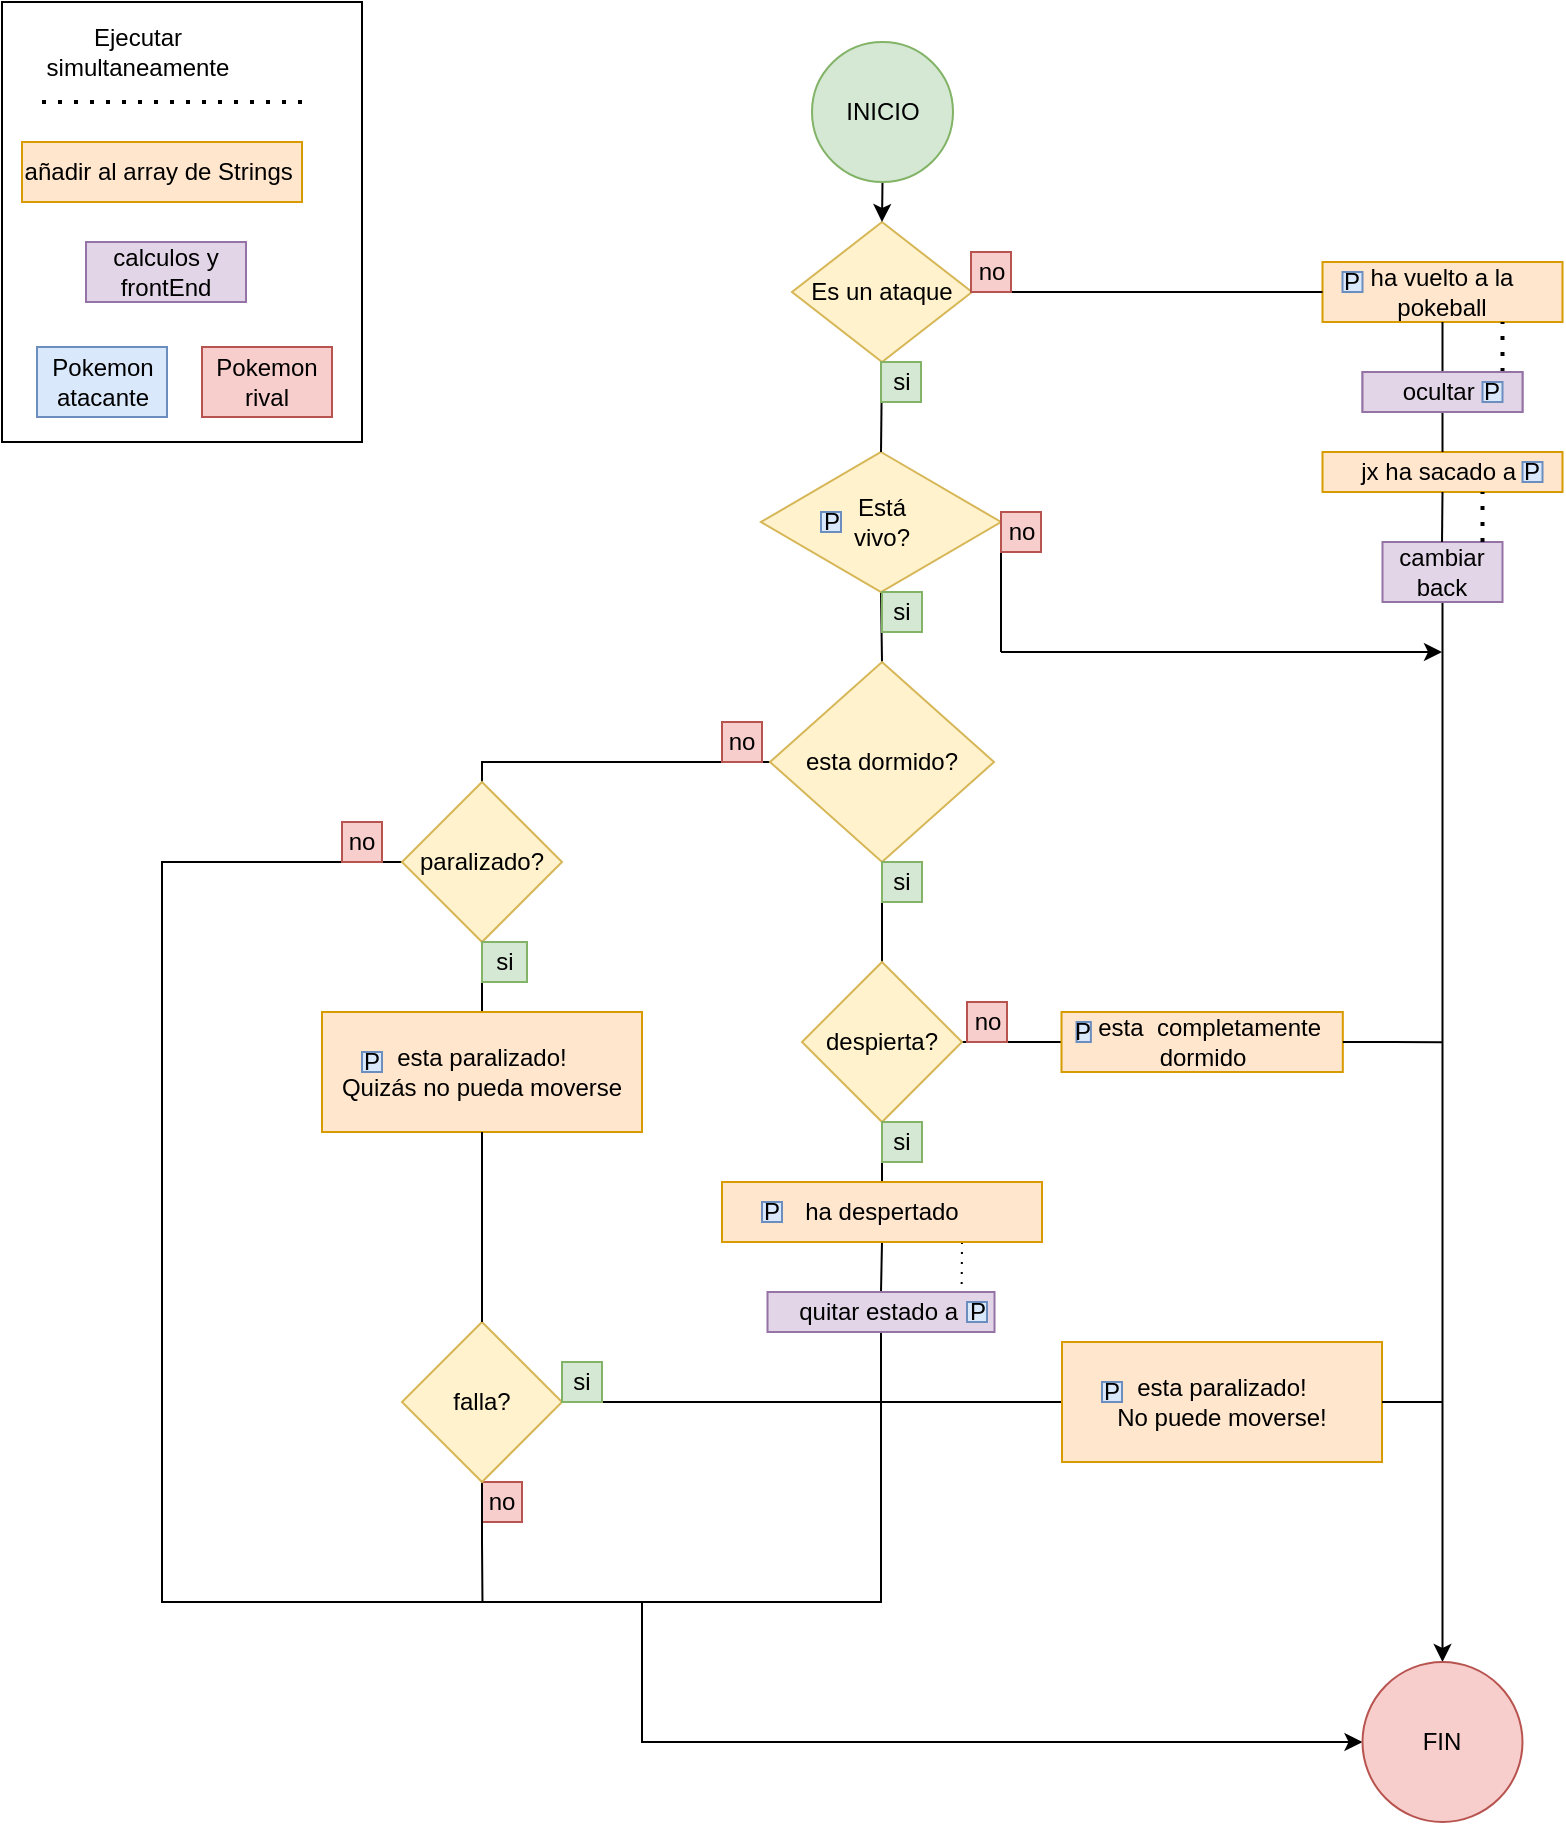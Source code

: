 <mxfile version="20.3.0" type="device"><diagram id="TTxamxQ-wxylOq79l1CP" name="Página-1"><mxGraphModel dx="1093" dy="682" grid="1" gridSize="10" guides="1" tooltips="1" connect="1" arrows="1" fold="1" page="1" pageScale="1" pageWidth="827" pageHeight="1169" math="0" shadow="0"><root><mxCell id="0"/><mxCell id="1" parent="0"/><mxCell id="rNsRmQlLAlnCnzhRbah5-5" style="edgeStyle=orthogonalEdgeStyle;rounded=0;orthogonalLoop=1;jettySize=auto;html=1;exitX=0.5;exitY=1;exitDx=0;exitDy=0;entryX=0.5;entryY=0;entryDx=0;entryDy=0;endArrow=none;endFill=0;" edge="1" parent="1" source="TxK9LLlYr3Nm-h3g5hkF-1" target="TxK9LLlYr3Nm-h3g5hkF-35"><mxGeometry relative="1" as="geometry"/></mxCell><mxCell id="TxK9LLlYr3Nm-h3g5hkF-1" value="" style="rhombus;whiteSpace=wrap;html=1;fillColor=#fff2cc;strokeColor=#d6b656;" parent="1" vertex="1"><mxGeometry x="419.5" y="265" width="120" height="70" as="geometry"/></mxCell><mxCell id="TxK9LLlYr3Nm-h3g5hkF-2" value="P" style="text;html=1;strokeColor=#6c8ebf;fillColor=#dae8fc;align=center;verticalAlign=middle;whiteSpace=wrap;rounded=0;" parent="1" vertex="1"><mxGeometry x="449.5" y="295" width="10" height="10" as="geometry"/></mxCell><mxCell id="TxK9LLlYr3Nm-h3g5hkF-3" value="Está vivo?" style="text;html=1;strokeColor=none;fillColor=none;align=center;verticalAlign=middle;whiteSpace=wrap;rounded=0;" parent="1" vertex="1"><mxGeometry x="459.5" y="290" width="40" height="20" as="geometry"/></mxCell><mxCell id="TxK9LLlYr3Nm-h3g5hkF-11" value="si" style="text;html=1;strokeColor=#82b366;fillColor=#d5e8d4;align=center;verticalAlign=middle;whiteSpace=wrap;rounded=0;" parent="1" vertex="1"><mxGeometry x="480" y="335" width="20" height="20" as="geometry"/></mxCell><mxCell id="TxK9LLlYr3Nm-h3g5hkF-12" value="Es un ataque" style="rhombus;whiteSpace=wrap;html=1;fillColor=#fff2cc;strokeColor=#d6b656;" parent="1" vertex="1"><mxGeometry x="435" y="150" width="90" height="70" as="geometry"/></mxCell><mxCell id="TxK9LLlYr3Nm-h3g5hkF-13" value="" style="endArrow=none;html=1;exitX=0.5;exitY=0;exitDx=0;exitDy=0;entryX=0.5;entryY=1;entryDx=0;entryDy=0;" parent="1" source="TxK9LLlYr3Nm-h3g5hkF-1" target="TxK9LLlYr3Nm-h3g5hkF-12" edge="1"><mxGeometry width="50" height="50" relative="1" as="geometry"><mxPoint x="479.5" y="255" as="sourcePoint"/><mxPoint x="499.5" y="235" as="targetPoint"/></mxGeometry></mxCell><mxCell id="TxK9LLlYr3Nm-h3g5hkF-15" value="ha vuelto a la pokeball" style="text;html=1;strokeColor=#d79b00;fillColor=#ffe6cc;align=center;verticalAlign=middle;whiteSpace=wrap;rounded=0;" parent="1" vertex="1"><mxGeometry x="700.25" y="170" width="120" height="30" as="geometry"/></mxCell><mxCell id="TxK9LLlYr3Nm-h3g5hkF-16" value="P" style="text;html=1;strokeColor=#6c8ebf;fillColor=#dae8fc;align=center;verticalAlign=middle;whiteSpace=wrap;rounded=0;" parent="1" vertex="1"><mxGeometry x="710.25" y="175" width="10" height="10" as="geometry"/></mxCell><mxCell id="TxK9LLlYr3Nm-h3g5hkF-17" value="si" style="text;html=1;strokeColor=#82b366;fillColor=#d5e8d4;align=center;verticalAlign=middle;whiteSpace=wrap;rounded=0;" parent="1" vertex="1"><mxGeometry x="479.5" y="220" width="20" height="20" as="geometry"/></mxCell><mxCell id="TxK9LLlYr3Nm-h3g5hkF-18" value="" style="endArrow=none;html=1;entryX=0;entryY=0.5;entryDx=0;entryDy=0;exitX=1;exitY=0.5;exitDx=0;exitDy=0;" parent="1" source="TxK9LLlYr3Nm-h3g5hkF-12" target="TxK9LLlYr3Nm-h3g5hkF-15" edge="1"><mxGeometry width="50" height="50" relative="1" as="geometry"><mxPoint x="509.5" y="295" as="sourcePoint"/><mxPoint x="559.5" y="245" as="targetPoint"/></mxGeometry></mxCell><mxCell id="TxK9LLlYr3Nm-h3g5hkF-19" value="no" style="text;html=1;strokeColor=#b85450;fillColor=#f8cecc;align=center;verticalAlign=middle;whiteSpace=wrap;rounded=0;" parent="1" vertex="1"><mxGeometry x="524.5" y="165" width="20" height="20" as="geometry"/></mxCell><mxCell id="rNsRmQlLAlnCnzhRbah5-66" style="edgeStyle=orthogonalEdgeStyle;rounded=0;orthogonalLoop=1;jettySize=auto;html=1;exitX=0.5;exitY=1;exitDx=0;exitDy=0;endArrow=classic;endFill=1;" edge="1" parent="1" source="TxK9LLlYr3Nm-h3g5hkF-20" target="rNsRmQlLAlnCnzhRbah5-65"><mxGeometry relative="1" as="geometry"/></mxCell><mxCell id="TxK9LLlYr3Nm-h3g5hkF-20" value="cambiar back" style="text;html=1;strokeColor=#9673a6;fillColor=#e1d5e7;align=center;verticalAlign=middle;whiteSpace=wrap;rounded=0;" parent="1" vertex="1"><mxGeometry x="730.25" y="310" width="60" height="30" as="geometry"/></mxCell><mxCell id="TxK9LLlYr3Nm-h3g5hkF-21" value="" style="endArrow=none;html=1;" parent="1" target="TxK9LLlYr3Nm-h3g5hkF-15" edge="1"><mxGeometry width="50" height="50" relative="1" as="geometry"><mxPoint x="760.25" y="225" as="sourcePoint"/><mxPoint x="700.25" y="235" as="targetPoint"/></mxGeometry></mxCell><mxCell id="TxK9LLlYr3Nm-h3g5hkF-24" value="" style="group;fillColor=#e1d5e7;strokeColor=#9673a6;container=0;" parent="1" vertex="1" connectable="0"><mxGeometry x="720.25" y="225" width="80" height="20" as="geometry"/></mxCell><mxCell id="TxK9LLlYr3Nm-h3g5hkF-28" value="" style="group" parent="1" vertex="1" connectable="0"><mxGeometry x="700.25" y="265" width="120" height="20" as="geometry"/></mxCell><mxCell id="TxK9LLlYr3Nm-h3g5hkF-26" value="jx ha sacado a&amp;nbsp;" style="text;html=1;strokeColor=#d79b00;fillColor=#ffe6cc;align=center;verticalAlign=middle;whiteSpace=wrap;rounded=0;" parent="TxK9LLlYr3Nm-h3g5hkF-28" vertex="1"><mxGeometry width="120" height="20" as="geometry"/></mxCell><mxCell id="TxK9LLlYr3Nm-h3g5hkF-27" value="P" style="text;html=1;strokeColor=#6c8ebf;fillColor=#dae8fc;align=center;verticalAlign=middle;whiteSpace=wrap;rounded=0;" parent="TxK9LLlYr3Nm-h3g5hkF-28" vertex="1"><mxGeometry x="100" y="5" width="10" height="10" as="geometry"/></mxCell><mxCell id="TxK9LLlYr3Nm-h3g5hkF-29" value="" style="endArrow=none;html=1;entryX=0.5;entryY=1;entryDx=0;entryDy=0;exitX=0.5;exitY=0;exitDx=0;exitDy=0;" parent="1" source="TxK9LLlYr3Nm-h3g5hkF-26" target="TxK9LLlYr3Nm-h3g5hkF-22" edge="1"><mxGeometry width="50" height="50" relative="1" as="geometry"><mxPoint x="770.25" y="235.0" as="sourcePoint"/><mxPoint x="770.25" y="210" as="targetPoint"/></mxGeometry></mxCell><mxCell id="TxK9LLlYr3Nm-h3g5hkF-30" value="" style="endArrow=none;html=1;entryX=0.5;entryY=1;entryDx=0;entryDy=0;exitX=0.5;exitY=0;exitDx=0;exitDy=0;" parent="1" target="TxK9LLlYr3Nm-h3g5hkF-26" edge="1"><mxGeometry width="50" height="50" relative="1" as="geometry"><mxPoint x="760.01" y="310" as="sourcePoint"/><mxPoint x="760.01" y="290" as="targetPoint"/></mxGeometry></mxCell><mxCell id="TxK9LLlYr3Nm-h3g5hkF-31" value="" style="endArrow=none;html=1;entryX=1;entryY=0.5;entryDx=0;entryDy=0;" parent="1" target="TxK9LLlYr3Nm-h3g5hkF-1" edge="1"><mxGeometry width="50" height="50" relative="1" as="geometry"><mxPoint x="539.5" y="365" as="sourcePoint"/><mxPoint x="359.5" y="395" as="targetPoint"/></mxGeometry></mxCell><mxCell id="TxK9LLlYr3Nm-h3g5hkF-33" value="" style="endArrow=classic;html=1;endFill=1;" parent="1" edge="1"><mxGeometry width="50" height="50" relative="1" as="geometry"><mxPoint x="539.5" y="365" as="sourcePoint"/><mxPoint x="760" y="365" as="targetPoint"/></mxGeometry></mxCell><mxCell id="TxK9LLlYr3Nm-h3g5hkF-34" value="no" style="text;html=1;strokeColor=#b85450;fillColor=#f8cecc;align=center;verticalAlign=middle;whiteSpace=wrap;rounded=0;" parent="1" vertex="1"><mxGeometry x="539.5" y="295" width="20" height="20" as="geometry"/></mxCell><mxCell id="rNsRmQlLAlnCnzhRbah5-25" value="" style="edgeStyle=orthogonalEdgeStyle;rounded=0;orthogonalLoop=1;jettySize=auto;html=1;endArrow=none;endFill=0;" edge="1" parent="1" source="TxK9LLlYr3Nm-h3g5hkF-35" target="rNsRmQlLAlnCnzhRbah5-6"><mxGeometry relative="1" as="geometry"/></mxCell><mxCell id="rNsRmQlLAlnCnzhRbah5-35" style="edgeStyle=orthogonalEdgeStyle;rounded=0;orthogonalLoop=1;jettySize=auto;html=1;exitX=0;exitY=0.5;exitDx=0;exitDy=0;endArrow=none;endFill=0;entryX=0.5;entryY=0;entryDx=0;entryDy=0;" edge="1" parent="1" source="TxK9LLlYr3Nm-h3g5hkF-35" target="rNsRmQlLAlnCnzhRbah5-27"><mxGeometry relative="1" as="geometry"><mxPoint x="270" y="420.143" as="targetPoint"/><Array as="points"><mxPoint x="280" y="420"/></Array></mxGeometry></mxCell><mxCell id="TxK9LLlYr3Nm-h3g5hkF-35" value="esta dormido?" style="rhombus;whiteSpace=wrap;html=1;fillColor=#fff2cc;strokeColor=#d6b656;" parent="1" vertex="1"><mxGeometry x="424" y="370" width="112" height="100" as="geometry"/></mxCell><mxCell id="TxK9LLlYr3Nm-h3g5hkF-40" value="si" style="text;html=1;strokeColor=#82b366;fillColor=#d5e8d4;align=center;verticalAlign=middle;whiteSpace=wrap;rounded=0;" parent="1" vertex="1"><mxGeometry x="480" y="470" width="20" height="20" as="geometry"/></mxCell><mxCell id="TxK9LLlYr3Nm-h3g5hkF-43" value="no" style="text;html=1;strokeColor=#b85450;fillColor=#f8cecc;align=center;verticalAlign=middle;whiteSpace=wrap;rounded=0;" parent="1" vertex="1"><mxGeometry x="280" y="780" width="20" height="20" as="geometry"/></mxCell><mxCell id="TxK9LLlYr3Nm-h3g5hkF-101" value="" style="endArrow=none;dashed=1;html=1;dashPattern=1 3;strokeWidth=2;entryX=0.75;entryY=1;entryDx=0;entryDy=0;exitX=0.875;exitY=0;exitDx=0;exitDy=0;exitPerimeter=0;" parent="1" source="TxK9LLlYr3Nm-h3g5hkF-22" target="TxK9LLlYr3Nm-h3g5hkF-15" edge="1"><mxGeometry width="50" height="50" relative="1" as="geometry"><mxPoint x="840.25" y="250" as="sourcePoint"/><mxPoint x="840.25" y="200" as="targetPoint"/></mxGeometry></mxCell><mxCell id="TxK9LLlYr3Nm-h3g5hkF-102" value="" style="endArrow=none;dashed=1;html=1;dashPattern=1 3;strokeWidth=2;entryX=0.75;entryY=1;entryDx=0;entryDy=0;exitX=0.875;exitY=0;exitDx=0;exitDy=0;exitPerimeter=0;" parent="1" edge="1"><mxGeometry width="50" height="50" relative="1" as="geometry"><mxPoint x="780.25" y="310" as="sourcePoint"/><mxPoint x="780.25" y="285" as="targetPoint"/></mxGeometry></mxCell><mxCell id="TxK9LLlYr3Nm-h3g5hkF-133" value="" style="rounded=0;whiteSpace=wrap;html=1;" parent="1" vertex="1"><mxGeometry x="40" y="40" width="180" height="220" as="geometry"/></mxCell><mxCell id="rNsRmQlLAlnCnzhRbah5-1" style="edgeStyle=orthogonalEdgeStyle;rounded=0;orthogonalLoop=1;jettySize=auto;html=1;exitX=0.5;exitY=1;exitDx=0;exitDy=0;entryX=0.5;entryY=0;entryDx=0;entryDy=0;" edge="1" parent="1" source="TxK9LLlYr3Nm-h3g5hkF-134" target="TxK9LLlYr3Nm-h3g5hkF-12"><mxGeometry relative="1" as="geometry"/></mxCell><mxCell id="TxK9LLlYr3Nm-h3g5hkF-134" value="INICIO" style="ellipse;whiteSpace=wrap;html=1;fillColor=#d5e8d4;strokeColor=#82b366;" parent="1" vertex="1"><mxGeometry x="445" y="60" width="70.5" height="70" as="geometry"/></mxCell><mxCell id="TxK9LLlYr3Nm-h3g5hkF-169" value="" style="endArrow=none;dashed=1;html=1;dashPattern=1 3;strokeWidth=2;" parent="1" edge="1"><mxGeometry width="50" height="50" relative="1" as="geometry"><mxPoint x="60" y="90" as="sourcePoint"/><mxPoint x="190" y="90" as="targetPoint"/></mxGeometry></mxCell><mxCell id="TxK9LLlYr3Nm-h3g5hkF-171" value="Ejecutar simultaneamente" style="text;html=1;strokeColor=none;fillColor=none;align=center;verticalAlign=middle;whiteSpace=wrap;rounded=0;" parent="1" vertex="1"><mxGeometry x="47.5" y="50" width="120" height="30" as="geometry"/></mxCell><mxCell id="TxK9LLlYr3Nm-h3g5hkF-172" value="añadir al array de Strings&amp;nbsp;" style="text;html=1;strokeColor=#d79b00;fillColor=#ffe6cc;align=center;verticalAlign=middle;whiteSpace=wrap;rounded=0;" parent="1" vertex="1"><mxGeometry x="50" y="110" width="140" height="30" as="geometry"/></mxCell><mxCell id="TxK9LLlYr3Nm-h3g5hkF-174" value="calculos y frontEnd" style="text;html=1;strokeColor=#9673a6;fillColor=#e1d5e7;align=center;verticalAlign=middle;whiteSpace=wrap;rounded=0;" parent="1" vertex="1"><mxGeometry x="82" y="160" width="80" height="30" as="geometry"/></mxCell><mxCell id="TxK9LLlYr3Nm-h3g5hkF-176" value="Pokemon atacante" style="text;html=1;strokeColor=#6c8ebf;fillColor=#dae8fc;align=center;verticalAlign=middle;whiteSpace=wrap;rounded=0;" parent="1" vertex="1"><mxGeometry x="57.5" y="212.5" width="65" height="35" as="geometry"/></mxCell><mxCell id="TxK9LLlYr3Nm-h3g5hkF-177" value="Pokemon rival" style="text;html=1;strokeColor=#b85450;fillColor=#f8cecc;align=center;verticalAlign=middle;whiteSpace=wrap;rounded=0;" parent="1" vertex="1"><mxGeometry x="140" y="212.5" width="65" height="35" as="geometry"/></mxCell><mxCell id="rNsRmQlLAlnCnzhRbah5-18" style="edgeStyle=orthogonalEdgeStyle;rounded=0;orthogonalLoop=1;jettySize=auto;html=1;exitX=1;exitY=0.5;exitDx=0;exitDy=0;entryX=0;entryY=0.5;entryDx=0;entryDy=0;endArrow=none;endFill=0;" edge="1" parent="1" source="rNsRmQlLAlnCnzhRbah5-6" target="rNsRmQlLAlnCnzhRbah5-11"><mxGeometry relative="1" as="geometry"/></mxCell><mxCell id="rNsRmQlLAlnCnzhRbah5-24" style="edgeStyle=orthogonalEdgeStyle;rounded=0;orthogonalLoop=1;jettySize=auto;html=1;exitX=0.5;exitY=1;exitDx=0;exitDy=0;entryX=0.5;entryY=0;entryDx=0;entryDy=0;endArrow=none;endFill=0;" edge="1" parent="1" source="rNsRmQlLAlnCnzhRbah5-6" target="rNsRmQlLAlnCnzhRbah5-22"><mxGeometry relative="1" as="geometry"/></mxCell><mxCell id="rNsRmQlLAlnCnzhRbah5-6" value="despierta?" style="rhombus;whiteSpace=wrap;html=1;fillColor=#fff2cc;strokeColor=#d6b656;" vertex="1" parent="1"><mxGeometry x="440" y="520" width="80" height="80" as="geometry"/></mxCell><mxCell id="rNsRmQlLAlnCnzhRbah5-9" value="no" style="text;html=1;strokeColor=#b85450;fillColor=#f8cecc;align=center;verticalAlign=middle;whiteSpace=wrap;rounded=0;" vertex="1" parent="1"><mxGeometry x="522.5" y="540" width="20" height="20" as="geometry"/></mxCell><mxCell id="rNsRmQlLAlnCnzhRbah5-10" value="" style="group" vertex="1" connectable="0" parent="1"><mxGeometry x="569.75" y="545" width="150.5" height="30" as="geometry"/></mxCell><mxCell id="rNsRmQlLAlnCnzhRbah5-11" value="&amp;nbsp; esta&amp;nbsp; completamente &lt;br&gt;dormido" style="text;html=1;strokeColor=#d79b00;fillColor=#ffe6cc;align=center;verticalAlign=middle;whiteSpace=wrap;rounded=0;" vertex="1" parent="rNsRmQlLAlnCnzhRbah5-10"><mxGeometry width="140.654" height="30" as="geometry"/></mxCell><mxCell id="rNsRmQlLAlnCnzhRbah5-12" value="P" style="text;html=1;strokeColor=#6c8ebf;fillColor=#dae8fc;align=center;verticalAlign=middle;whiteSpace=wrap;rounded=0;" vertex="1" parent="rNsRmQlLAlnCnzhRbah5-10"><mxGeometry x="7.525" y="5" width="7.167" height="10" as="geometry"/></mxCell><mxCell id="rNsRmQlLAlnCnzhRbah5-19" style="edgeStyle=orthogonalEdgeStyle;rounded=0;orthogonalLoop=1;jettySize=auto;html=1;exitX=1;exitY=0.5;exitDx=0;exitDy=0;endArrow=none;endFill=0;" edge="1" parent="1" source="rNsRmQlLAlnCnzhRbah5-11"><mxGeometry relative="1" as="geometry"><mxPoint x="760" y="560.143" as="targetPoint"/></mxGeometry></mxCell><mxCell id="rNsRmQlLAlnCnzhRbah5-20" value="si" style="text;html=1;strokeColor=#82b366;fillColor=#d5e8d4;align=center;verticalAlign=middle;whiteSpace=wrap;rounded=0;" vertex="1" parent="1"><mxGeometry x="480" y="600" width="20" height="20" as="geometry"/></mxCell><mxCell id="rNsRmQlLAlnCnzhRbah5-34" style="edgeStyle=orthogonalEdgeStyle;rounded=0;orthogonalLoop=1;jettySize=auto;html=1;exitX=0.5;exitY=1;exitDx=0;exitDy=0;endArrow=none;endFill=0;" edge="1" parent="1" source="rNsRmQlLAlnCnzhRbah5-27" target="rNsRmQlLAlnCnzhRbah5-32"><mxGeometry relative="1" as="geometry"><Array as="points"><mxPoint x="280" y="510"/></Array></mxGeometry></mxCell><mxCell id="rNsRmQlLAlnCnzhRbah5-57" style="edgeStyle=orthogonalEdgeStyle;rounded=0;orthogonalLoop=1;jettySize=auto;html=1;exitX=0;exitY=0.5;exitDx=0;exitDy=0;endArrow=none;endFill=0;" edge="1" parent="1" source="rNsRmQlLAlnCnzhRbah5-27"><mxGeometry relative="1" as="geometry"><mxPoint x="480" y="840" as="targetPoint"/><Array as="points"><mxPoint x="120" y="470"/><mxPoint x="120" y="840"/></Array></mxGeometry></mxCell><mxCell id="rNsRmQlLAlnCnzhRbah5-27" value="paralizado?" style="rhombus;whiteSpace=wrap;html=1;fillColor=#fff2cc;strokeColor=#d6b656;" vertex="1" parent="1"><mxGeometry x="240" y="430" width="80" height="80" as="geometry"/></mxCell><mxCell id="rNsRmQlLAlnCnzhRbah5-28" value="no" style="text;html=1;strokeColor=#b85450;fillColor=#f8cecc;align=center;verticalAlign=middle;whiteSpace=wrap;rounded=0;" vertex="1" parent="1"><mxGeometry x="400" y="400" width="20" height="20" as="geometry"/></mxCell><mxCell id="rNsRmQlLAlnCnzhRbah5-47" style="edgeStyle=orthogonalEdgeStyle;rounded=0;orthogonalLoop=1;jettySize=auto;html=1;exitX=1;exitY=0.5;exitDx=0;exitDy=0;entryX=0;entryY=0.5;entryDx=0;entryDy=0;endArrow=none;endFill=0;" edge="1" parent="1" source="rNsRmQlLAlnCnzhRbah5-29" target="rNsRmQlLAlnCnzhRbah5-45"><mxGeometry relative="1" as="geometry"/></mxCell><mxCell id="rNsRmQlLAlnCnzhRbah5-60" style="edgeStyle=orthogonalEdgeStyle;rounded=0;orthogonalLoop=1;jettySize=auto;html=1;exitX=0.5;exitY=1;exitDx=0;exitDy=0;endArrow=none;endFill=0;" edge="1" parent="1" source="rNsRmQlLAlnCnzhRbah5-29"><mxGeometry relative="1" as="geometry"><mxPoint x="280.233" y="840" as="targetPoint"/></mxGeometry></mxCell><mxCell id="rNsRmQlLAlnCnzhRbah5-29" value="falla?" style="rhombus;whiteSpace=wrap;html=1;fillColor=#fff2cc;strokeColor=#d6b656;" vertex="1" parent="1"><mxGeometry x="240" y="700" width="80" height="80" as="geometry"/></mxCell><mxCell id="rNsRmQlLAlnCnzhRbah5-31" value="" style="group" vertex="1" connectable="0" parent="1"><mxGeometry x="200" y="545" width="160" height="60" as="geometry"/></mxCell><mxCell id="rNsRmQlLAlnCnzhRbah5-32" value="esta paralizado!&lt;br&gt;Quizás no pueda moverse" style="text;html=1;strokeColor=#d79b00;fillColor=#ffe6cc;align=center;verticalAlign=middle;whiteSpace=wrap;rounded=0;" vertex="1" parent="rNsRmQlLAlnCnzhRbah5-31"><mxGeometry width="160" height="60" as="geometry"/></mxCell><mxCell id="rNsRmQlLAlnCnzhRbah5-33" value="P" style="text;html=1;strokeColor=#6c8ebf;fillColor=#dae8fc;align=center;verticalAlign=middle;whiteSpace=wrap;rounded=0;" vertex="1" parent="rNsRmQlLAlnCnzhRbah5-31"><mxGeometry x="20" y="20" width="10" height="10" as="geometry"/></mxCell><mxCell id="rNsRmQlLAlnCnzhRbah5-39" value="si" style="text;html=1;strokeColor=#82b366;fillColor=#d5e8d4;align=center;verticalAlign=middle;whiteSpace=wrap;rounded=0;" vertex="1" parent="1"><mxGeometry x="280" y="510" width="22.5" height="20" as="geometry"/></mxCell><mxCell id="rNsRmQlLAlnCnzhRbah5-40" value="" style="edgeStyle=orthogonalEdgeStyle;rounded=0;orthogonalLoop=1;jettySize=auto;html=1;endArrow=none;endFill=0;" edge="1" parent="1" source="rNsRmQlLAlnCnzhRbah5-32" target="rNsRmQlLAlnCnzhRbah5-29"><mxGeometry relative="1" as="geometry"/></mxCell><mxCell id="rNsRmQlLAlnCnzhRbah5-44" value="" style="group" vertex="1" connectable="0" parent="1"><mxGeometry x="570" y="710" width="160" height="60" as="geometry"/></mxCell><mxCell id="rNsRmQlLAlnCnzhRbah5-45" value="esta paralizado!&lt;br&gt;No puede moverse!" style="text;html=1;strokeColor=#d79b00;fillColor=#ffe6cc;align=center;verticalAlign=middle;whiteSpace=wrap;rounded=0;" vertex="1" parent="rNsRmQlLAlnCnzhRbah5-44"><mxGeometry width="160" height="60" as="geometry"/></mxCell><mxCell id="rNsRmQlLAlnCnzhRbah5-46" value="P" style="text;html=1;strokeColor=#6c8ebf;fillColor=#dae8fc;align=center;verticalAlign=middle;whiteSpace=wrap;rounded=0;" vertex="1" parent="rNsRmQlLAlnCnzhRbah5-44"><mxGeometry x="20" y="20" width="10" height="10" as="geometry"/></mxCell><mxCell id="rNsRmQlLAlnCnzhRbah5-54" style="edgeStyle=orthogonalEdgeStyle;rounded=0;orthogonalLoop=1;jettySize=auto;html=1;exitX=0.5;exitY=1;exitDx=0;exitDy=0;entryX=0.5;entryY=0;entryDx=0;entryDy=0;endArrow=none;endFill=0;" edge="1" parent="1" source="rNsRmQlLAlnCnzhRbah5-22" target="rNsRmQlLAlnCnzhRbah5-52"><mxGeometry relative="1" as="geometry"/></mxCell><mxCell id="rNsRmQlLAlnCnzhRbah5-63" style="edgeStyle=orthogonalEdgeStyle;rounded=0;orthogonalLoop=1;jettySize=auto;html=1;exitX=0.75;exitY=1;exitDx=0;exitDy=0;endArrow=none;endFill=0;dashed=1;entryX=0.855;entryY=0.049;entryDx=0;entryDy=0;entryPerimeter=0;dashPattern=1 4;" edge="1" parent="1" source="rNsRmQlLAlnCnzhRbah5-22" target="rNsRmQlLAlnCnzhRbah5-52"><mxGeometry relative="1" as="geometry"><mxPoint x="520.235" y="680" as="targetPoint"/></mxGeometry></mxCell><mxCell id="rNsRmQlLAlnCnzhRbah5-22" value="ha despertado" style="text;html=1;strokeColor=#d79b00;fillColor=#ffe6cc;align=center;verticalAlign=middle;whiteSpace=wrap;rounded=0;" vertex="1" parent="1"><mxGeometry x="400" y="630" width="160" height="30" as="geometry"/></mxCell><mxCell id="rNsRmQlLAlnCnzhRbah5-23" value="P" style="text;html=1;strokeColor=#6c8ebf;fillColor=#dae8fc;align=center;verticalAlign=middle;whiteSpace=wrap;rounded=0;" vertex="1" parent="1"><mxGeometry x="420" y="640" width="10" height="10" as="geometry"/></mxCell><mxCell id="rNsRmQlLAlnCnzhRbah5-51" style="edgeStyle=orthogonalEdgeStyle;rounded=0;orthogonalLoop=1;jettySize=auto;html=1;exitX=1;exitY=0.5;exitDx=0;exitDy=0;endArrow=none;endFill=0;" edge="1" parent="1" source="rNsRmQlLAlnCnzhRbah5-45"><mxGeometry relative="1" as="geometry"><mxPoint x="760" y="740.143" as="targetPoint"/></mxGeometry></mxCell><mxCell id="rNsRmQlLAlnCnzhRbah5-56" style="edgeStyle=orthogonalEdgeStyle;rounded=0;orthogonalLoop=1;jettySize=auto;html=1;exitX=0.5;exitY=1;exitDx=0;exitDy=0;endArrow=classic;endFill=1;" edge="1" parent="1" source="rNsRmQlLAlnCnzhRbah5-52" target="rNsRmQlLAlnCnzhRbah5-65"><mxGeometry relative="1" as="geometry"><mxPoint x="700" y="920" as="targetPoint"/><Array as="points"><mxPoint x="480" y="840"/><mxPoint x="360" y="840"/><mxPoint x="360" y="910"/></Array></mxGeometry></mxCell><mxCell id="rNsRmQlLAlnCnzhRbah5-52" value="quitar estado a&amp;nbsp;" style="text;html=1;strokeColor=#9673a6;fillColor=#e1d5e7;align=center;verticalAlign=middle;whiteSpace=wrap;rounded=0;" vertex="1" parent="1"><mxGeometry x="422.75" y="685" width="113.5" height="20" as="geometry"/></mxCell><mxCell id="rNsRmQlLAlnCnzhRbah5-53" value="P" style="text;html=1;strokeColor=#6c8ebf;fillColor=#dae8fc;align=center;verticalAlign=middle;whiteSpace=wrap;rounded=0;" vertex="1" parent="1"><mxGeometry x="522.5" y="690" width="10" height="10" as="geometry"/></mxCell><mxCell id="rNsRmQlLAlnCnzhRbah5-55" value="si" style="text;html=1;strokeColor=#82b366;fillColor=#d5e8d4;align=center;verticalAlign=middle;whiteSpace=wrap;rounded=0;" vertex="1" parent="1"><mxGeometry x="320" y="720" width="20" height="20" as="geometry"/></mxCell><mxCell id="rNsRmQlLAlnCnzhRbah5-58" value="no" style="text;html=1;strokeColor=#b85450;fillColor=#f8cecc;align=center;verticalAlign=middle;whiteSpace=wrap;rounded=0;" vertex="1" parent="1"><mxGeometry x="210" y="450" width="20" height="20" as="geometry"/></mxCell><mxCell id="rNsRmQlLAlnCnzhRbah5-65" value="FIN" style="ellipse;whiteSpace=wrap;html=1;fillColor=#f8cecc;strokeColor=#b85450;" vertex="1" parent="1"><mxGeometry x="720.25" y="870" width="80" height="80" as="geometry"/></mxCell><mxCell id="TxK9LLlYr3Nm-h3g5hkF-22" value="ocultar&amp;nbsp;" style="text;html=1;strokeColor=#9673a6;fillColor=#e1d5e7;align=center;verticalAlign=middle;whiteSpace=wrap;rounded=0;" parent="1" vertex="1"><mxGeometry x="720.25" y="225" width="80" height="20" as="geometry"/></mxCell><mxCell id="TxK9LLlYr3Nm-h3g5hkF-23" value="P" style="text;html=1;strokeColor=#6c8ebf;fillColor=#dae8fc;align=center;verticalAlign=middle;whiteSpace=wrap;rounded=0;" parent="1" vertex="1"><mxGeometry x="780.25" y="230" width="10" height="10" as="geometry"/></mxCell></root></mxGraphModel></diagram></mxfile>